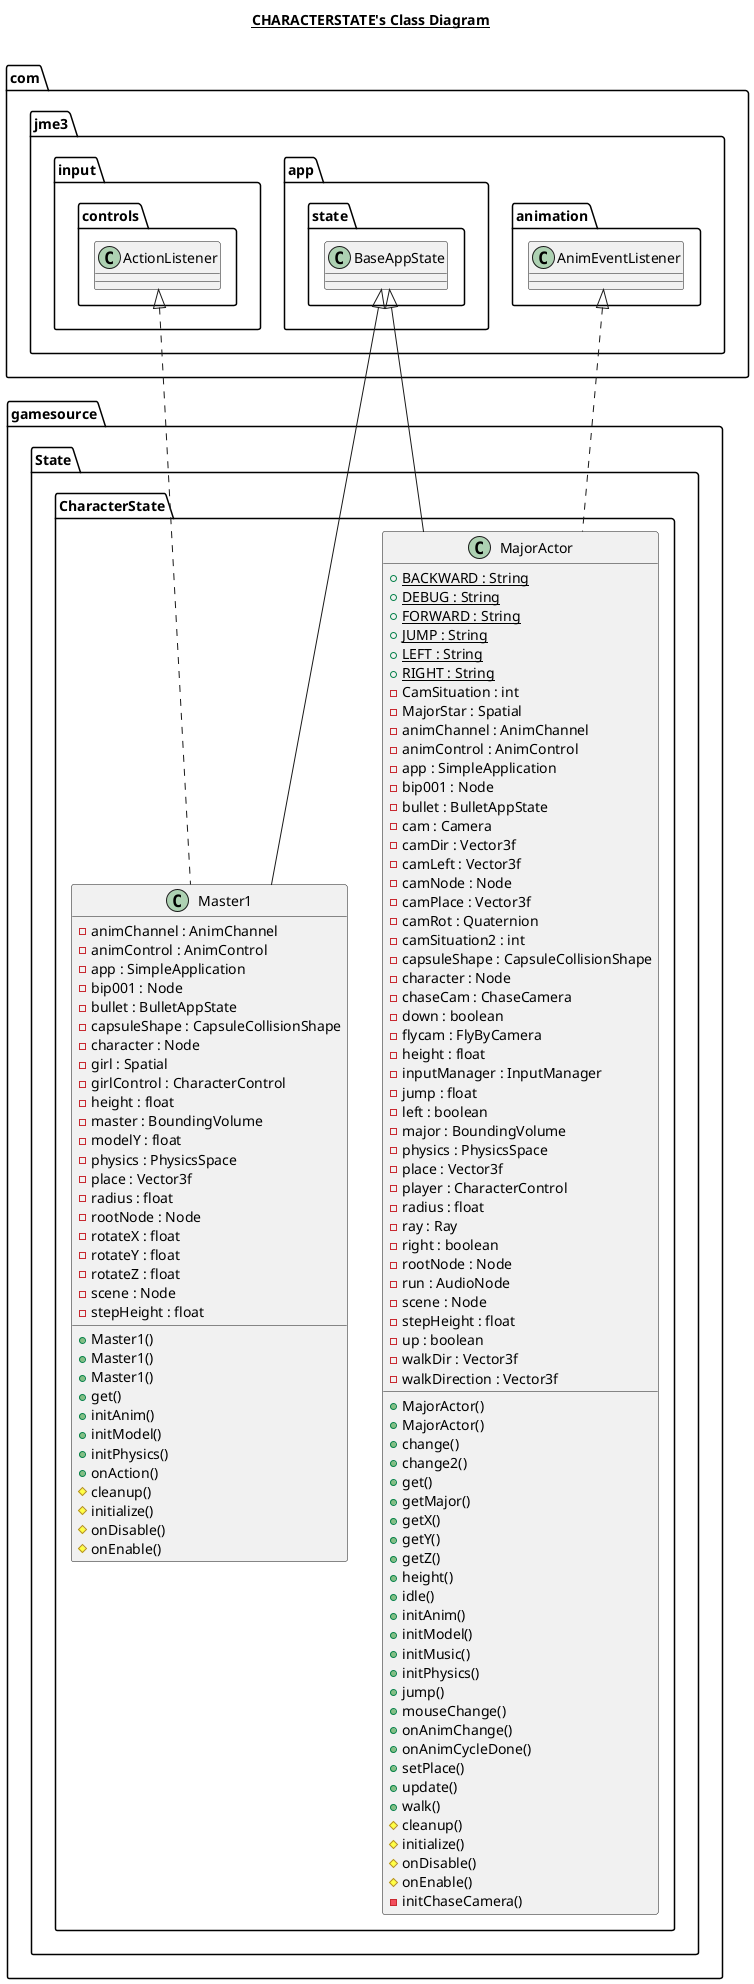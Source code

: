 @startuml

title __CHARACTERSTATE's Class Diagram__\n

  namespace gamesource {
    namespace State {
      namespace CharacterState {
        class gamesource.State.CharacterState.MajorActor {
            {static} + BACKWARD : String
            {static} + DEBUG : String
            {static} + FORWARD : String
            {static} + JUMP : String
            {static} + LEFT : String
            {static} + RIGHT : String
            - CamSituation : int
            - MajorStar : Spatial
            - animChannel : AnimChannel
            - animControl : AnimControl
            - app : SimpleApplication
            - bip001 : Node
            - bullet : BulletAppState
            - cam : Camera
            - camDir : Vector3f
            - camLeft : Vector3f
            - camNode : Node
            - camPlace : Vector3f
            - camRot : Quaternion
            - camSituation2 : int
            - capsuleShape : CapsuleCollisionShape
            - character : Node
            - chaseCam : ChaseCamera
            - down : boolean
            - flycam : FlyByCamera
            - height : float
            - inputManager : InputManager
            - jump : float
            - left : boolean
            - major : BoundingVolume
            - physics : PhysicsSpace
            - place : Vector3f
            - player : CharacterControl
            - radius : float
            - ray : Ray
            - right : boolean
            - rootNode : Node
            - run : AudioNode
            - scene : Node
            - stepHeight : float
            - up : boolean
            - walkDir : Vector3f
            - walkDirection : Vector3f
            + MajorActor()
            + MajorActor()
            + change()
            + change2()
            + get()
            + getMajor()
            + getX()
            + getY()
            + getZ()
            + height()
            + idle()
            + initAnim()
            + initModel()
            + initMusic()
            + initPhysics()
            + jump()
            + mouseChange()
            + onAnimChange()
            + onAnimCycleDone()
            + setPlace()
            + update()
            + walk()
            # cleanup()
            # initialize()
            # onDisable()
            # onEnable()
            - initChaseCamera()
        }
      }
    }
  }
  

  namespace gamesource {
    namespace State {
      namespace CharacterState {
        class gamesource.State.CharacterState.Master1 {
            - animChannel : AnimChannel
            - animControl : AnimControl
            - app : SimpleApplication
            - bip001 : Node
            - bullet : BulletAppState
            - capsuleShape : CapsuleCollisionShape
            - character : Node
            - girl : Spatial
            - girlControl : CharacterControl
            - height : float
            - master : BoundingVolume
            - modelY : float
            - physics : PhysicsSpace
            - place : Vector3f
            - radius : float
            - rootNode : Node
            - rotateX : float
            - rotateY : float
            - rotateZ : float
            - scene : Node
            - stepHeight : float
            + Master1()
            + Master1()
            + Master1()
            + get()
            + initAnim()
            + initModel()
            + initPhysics()
            + onAction()
            # cleanup()
            # initialize()
            # onDisable()
            # onEnable()
        }
      }
    }
  }
  

  gamesource.State.CharacterState.MajorActor .up.|> com.jme3.animation.AnimEventListener
  gamesource.State.CharacterState.MajorActor -up-|> com.jme3.app.state.BaseAppState
  gamesource.State.CharacterState.Master1 .up.|> com.jme3.input.controls.ActionListener
  gamesource.State.CharacterState.Master1 -up-|> com.jme3.app.state.BaseAppState




@enduml

